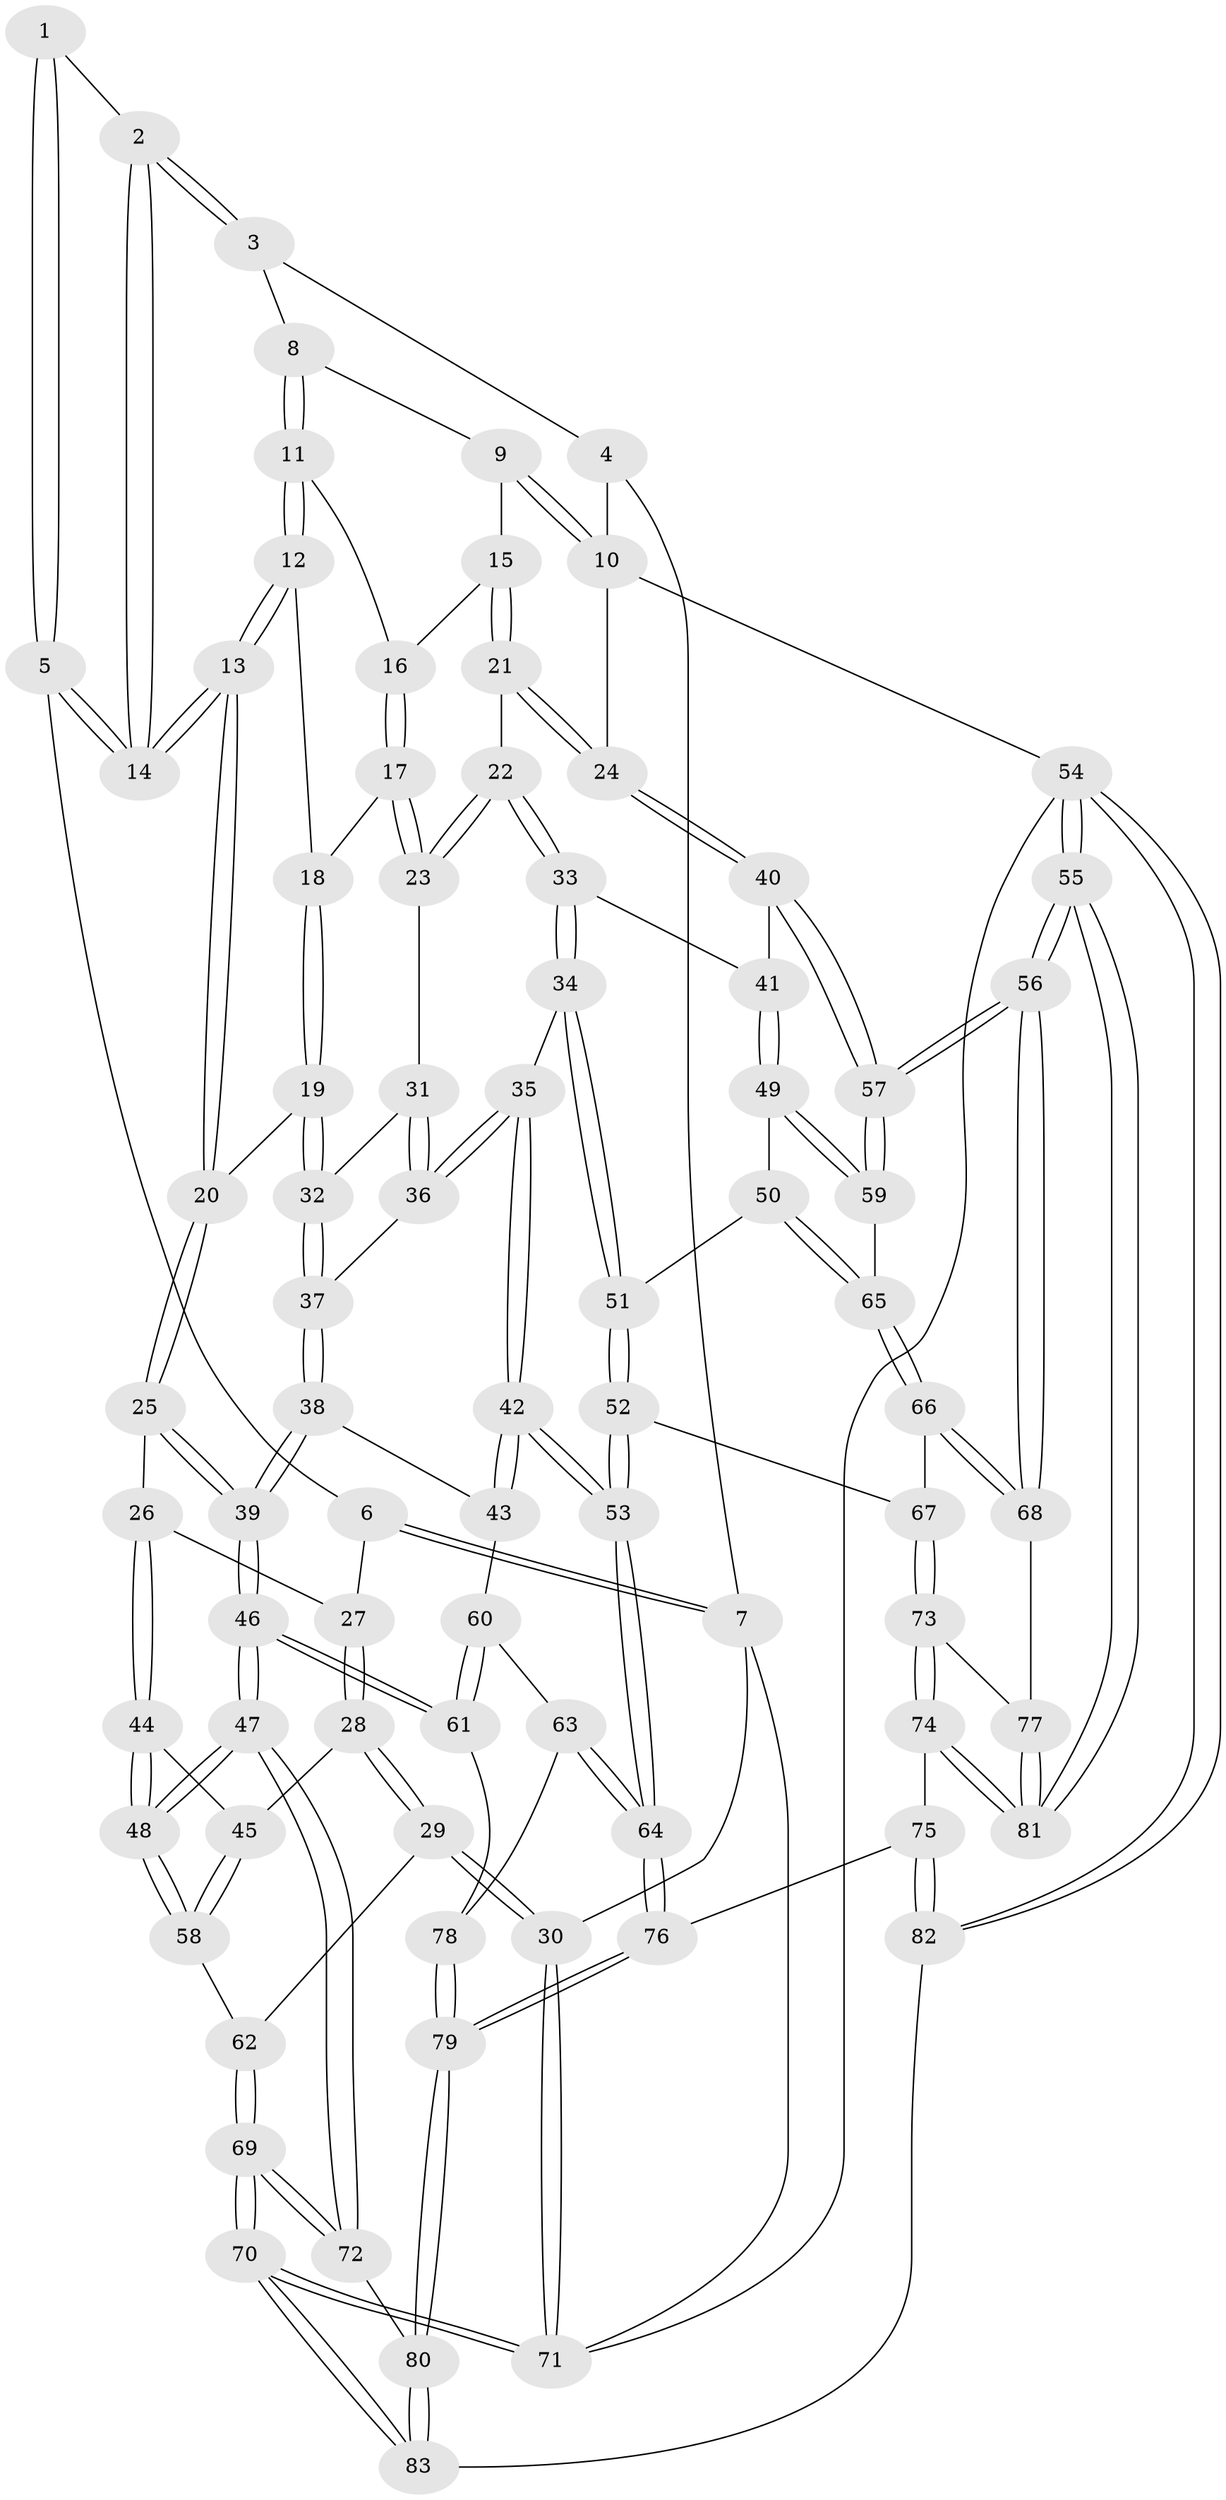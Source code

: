 // coarse degree distribution, {4: 0.24489795918367346, 2: 0.02040816326530612, 3: 0.10204081632653061, 5: 0.4489795918367347, 8: 0.02040816326530612, 7: 0.061224489795918366, 6: 0.10204081632653061}
// Generated by graph-tools (version 1.1) at 2025/07/03/04/25 22:07:05]
// undirected, 83 vertices, 204 edges
graph export_dot {
graph [start="1"]
  node [color=gray90,style=filled];
  1 [pos="+0.18451807476942023+0.01649814366239775"];
  2 [pos="+0.3790562842166503+0.08354843054572997"];
  3 [pos="+0.4995062863652072+0"];
  4 [pos="+0.13979940656654727+0"];
  5 [pos="+0.12653276856683526+0.21953151265580265"];
  6 [pos="+0.08528116419842194+0.2301522868286472"];
  7 [pos="+0+0.15904024558111604"];
  8 [pos="+0.6686550573544532+0"];
  9 [pos="+0.8467456530715092+0"];
  10 [pos="+1+0"];
  11 [pos="+0.6355875524920317+0.14827200206382962"];
  12 [pos="+0.6184019323217423+0.19172067225353412"];
  13 [pos="+0.32874547314509117+0.24167497892057763"];
  14 [pos="+0.32678381906260023+0.23927203292495694"];
  15 [pos="+0.8530437660767025+0.2338177580923368"];
  16 [pos="+0.7628749418340575+0.2241009597212909"];
  17 [pos="+0.6760138783474039+0.3446375187819172"];
  18 [pos="+0.6202309485618038+0.20710490135556378"];
  19 [pos="+0.47358920111704206+0.3635969296626551"];
  20 [pos="+0.36565823238827017+0.3338622822370416"];
  21 [pos="+0.8728060325158044+0.2809733106328203"];
  22 [pos="+0.7861886902116153+0.42209456131948236"];
  23 [pos="+0.6772227574174373+0.34940857101842404"];
  24 [pos="+1+0.27538723453476033"];
  25 [pos="+0.32193592260579956+0.4806219586201445"];
  26 [pos="+0.20004328780139183+0.52373484218852"];
  27 [pos="+0.08846876575349846+0.24627812493118173"];
  28 [pos="+0.056919189050530755+0.5640561992213652"];
  29 [pos="+0+0.5963067823140981"];
  30 [pos="+0+0.6094417576177208"];
  31 [pos="+0.5487299869518542+0.4016491139909132"];
  32 [pos="+0.5395408122629608+0.40456778411574007"];
  33 [pos="+0.8009820468683732+0.4815285043341613"];
  34 [pos="+0.7812957229655733+0.5077116929285951"];
  35 [pos="+0.7701411701450267+0.514825281094554"];
  36 [pos="+0.6885363253578364+0.5168124109529888"];
  37 [pos="+0.542797628656104+0.5327421281016033"];
  38 [pos="+0.519220197635123+0.5676543554650955"];
  39 [pos="+0.40373140154362025+0.5782843034386158"];
  40 [pos="+1+0.35898156659554603"];
  41 [pos="+0.8292708709981891+0.48886823374308463"];
  42 [pos="+0.6868159292891163+0.6394588413879337"];
  43 [pos="+0.5404874073879411+0.6012102939157815"];
  44 [pos="+0.17752585112021685+0.5457561425550247"];
  45 [pos="+0.1575116592579008+0.551192432909705"];
  46 [pos="+0.3556323665531547+0.7610474269414645"];
  47 [pos="+0.3454549908875201+0.7711277282485617"];
  48 [pos="+0.2731236889603039+0.7376029859388021"];
  49 [pos="+0.9495167929514583+0.5986330655645389"];
  50 [pos="+0.8471001792977807+0.6793645020099781"];
  51 [pos="+0.8213706528545344+0.6670440100909394"];
  52 [pos="+0.753228626014492+0.7600697094724843"];
  53 [pos="+0.6811466535486131+0.7434416432816964"];
  54 [pos="+1+1"];
  55 [pos="+1+1"];
  56 [pos="+1+0.8969675121034307"];
  57 [pos="+1+0.710340596898247"];
  58 [pos="+0.15142376147490658+0.7556156321680295"];
  59 [pos="+1+0.6552146822454765"];
  60 [pos="+0.5449641715029533+0.6541475286401716"];
  61 [pos="+0.3957048545597402+0.7582743319834283"];
  62 [pos="+0.15032410178301817+0.7560409942977298"];
  63 [pos="+0.5892150704441088+0.7593371101091093"];
  64 [pos="+0.6514960598649202+0.7621239726490121"];
  65 [pos="+0.8868431722798303+0.7135310588424524"];
  66 [pos="+0.8698413033158859+0.7724696588518403"];
  67 [pos="+0.7538189413373272+0.7606200880228264"];
  68 [pos="+0.9050361258678715+0.8267679518879081"];
  69 [pos="+0+1"];
  70 [pos="+0+1"];
  71 [pos="+0+1"];
  72 [pos="+0.34446445535494546+0.8133832891378376"];
  73 [pos="+0.7965354109240946+0.9009712445805693"];
  74 [pos="+0.7881415841289812+0.9192118878535935"];
  75 [pos="+0.7737934814489552+0.9362270257339617"];
  76 [pos="+0.6633897327520735+0.8751153003556403"];
  77 [pos="+0.8381801242298593+0.8773802229576286"];
  78 [pos="+0.5655417526458835+0.7735796431745956"];
  79 [pos="+0.5047005307794261+1"];
  80 [pos="+0.4968359906908051+1"];
  81 [pos="+0.9872664968599277+0.9767853736243017"];
  82 [pos="+0.7282194413151007+1"];
  83 [pos="+0.5081484000824891+1"];
  1 -- 2;
  1 -- 5;
  1 -- 5;
  2 -- 3;
  2 -- 3;
  2 -- 14;
  2 -- 14;
  3 -- 4;
  3 -- 8;
  4 -- 7;
  4 -- 10;
  5 -- 6;
  5 -- 14;
  5 -- 14;
  6 -- 7;
  6 -- 7;
  6 -- 27;
  7 -- 30;
  7 -- 71;
  8 -- 9;
  8 -- 11;
  8 -- 11;
  9 -- 10;
  9 -- 10;
  9 -- 15;
  10 -- 24;
  10 -- 54;
  11 -- 12;
  11 -- 12;
  11 -- 16;
  12 -- 13;
  12 -- 13;
  12 -- 18;
  13 -- 14;
  13 -- 14;
  13 -- 20;
  13 -- 20;
  15 -- 16;
  15 -- 21;
  15 -- 21;
  16 -- 17;
  16 -- 17;
  17 -- 18;
  17 -- 23;
  17 -- 23;
  18 -- 19;
  18 -- 19;
  19 -- 20;
  19 -- 32;
  19 -- 32;
  20 -- 25;
  20 -- 25;
  21 -- 22;
  21 -- 24;
  21 -- 24;
  22 -- 23;
  22 -- 23;
  22 -- 33;
  22 -- 33;
  23 -- 31;
  24 -- 40;
  24 -- 40;
  25 -- 26;
  25 -- 39;
  25 -- 39;
  26 -- 27;
  26 -- 44;
  26 -- 44;
  27 -- 28;
  27 -- 28;
  28 -- 29;
  28 -- 29;
  28 -- 45;
  29 -- 30;
  29 -- 30;
  29 -- 62;
  30 -- 71;
  30 -- 71;
  31 -- 32;
  31 -- 36;
  31 -- 36;
  32 -- 37;
  32 -- 37;
  33 -- 34;
  33 -- 34;
  33 -- 41;
  34 -- 35;
  34 -- 51;
  34 -- 51;
  35 -- 36;
  35 -- 36;
  35 -- 42;
  35 -- 42;
  36 -- 37;
  37 -- 38;
  37 -- 38;
  38 -- 39;
  38 -- 39;
  38 -- 43;
  39 -- 46;
  39 -- 46;
  40 -- 41;
  40 -- 57;
  40 -- 57;
  41 -- 49;
  41 -- 49;
  42 -- 43;
  42 -- 43;
  42 -- 53;
  42 -- 53;
  43 -- 60;
  44 -- 45;
  44 -- 48;
  44 -- 48;
  45 -- 58;
  45 -- 58;
  46 -- 47;
  46 -- 47;
  46 -- 61;
  46 -- 61;
  47 -- 48;
  47 -- 48;
  47 -- 72;
  47 -- 72;
  48 -- 58;
  48 -- 58;
  49 -- 50;
  49 -- 59;
  49 -- 59;
  50 -- 51;
  50 -- 65;
  50 -- 65;
  51 -- 52;
  51 -- 52;
  52 -- 53;
  52 -- 53;
  52 -- 67;
  53 -- 64;
  53 -- 64;
  54 -- 55;
  54 -- 55;
  54 -- 82;
  54 -- 82;
  54 -- 71;
  55 -- 56;
  55 -- 56;
  55 -- 81;
  55 -- 81;
  56 -- 57;
  56 -- 57;
  56 -- 68;
  56 -- 68;
  57 -- 59;
  57 -- 59;
  58 -- 62;
  59 -- 65;
  60 -- 61;
  60 -- 61;
  60 -- 63;
  61 -- 78;
  62 -- 69;
  62 -- 69;
  63 -- 64;
  63 -- 64;
  63 -- 78;
  64 -- 76;
  64 -- 76;
  65 -- 66;
  65 -- 66;
  66 -- 67;
  66 -- 68;
  66 -- 68;
  67 -- 73;
  67 -- 73;
  68 -- 77;
  69 -- 70;
  69 -- 70;
  69 -- 72;
  69 -- 72;
  70 -- 71;
  70 -- 71;
  70 -- 83;
  70 -- 83;
  72 -- 80;
  73 -- 74;
  73 -- 74;
  73 -- 77;
  74 -- 75;
  74 -- 81;
  74 -- 81;
  75 -- 76;
  75 -- 82;
  75 -- 82;
  76 -- 79;
  76 -- 79;
  77 -- 81;
  77 -- 81;
  78 -- 79;
  78 -- 79;
  79 -- 80;
  79 -- 80;
  80 -- 83;
  80 -- 83;
  82 -- 83;
}
